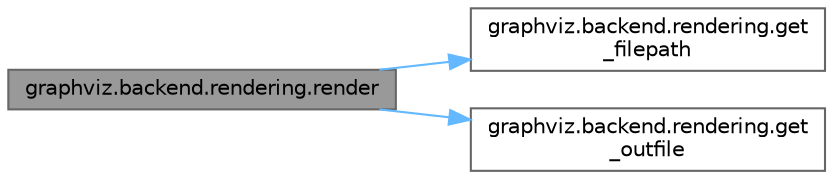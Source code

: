 digraph "graphviz.backend.rendering.render"
{
 // LATEX_PDF_SIZE
  bgcolor="transparent";
  edge [fontname=Helvetica,fontsize=10,labelfontname=Helvetica,labelfontsize=10];
  node [fontname=Helvetica,fontsize=10,shape=box,height=0.2,width=0.4];
  rankdir="LR";
  Node1 [id="Node000001",label="graphviz.backend.rendering.render",height=0.2,width=0.4,color="gray40", fillcolor="grey60", style="filled", fontcolor="black",tooltip=" "];
  Node1 -> Node2 [id="edge1_Node000001_Node000002",color="steelblue1",style="solid",tooltip=" "];
  Node2 [id="Node000002",label="graphviz.backend.rendering.get\l_filepath",height=0.2,width=0.4,color="grey40", fillcolor="white", style="filled",URL="$namespacegraphviz_1_1backend_1_1rendering.html#ac019e984f6041f6bdf2909077ac57f60",tooltip=" "];
  Node1 -> Node3 [id="edge2_Node000001_Node000003",color="steelblue1",style="solid",tooltip=" "];
  Node3 [id="Node000003",label="graphviz.backend.rendering.get\l_outfile",height=0.2,width=0.4,color="grey40", fillcolor="white", style="filled",URL="$namespacegraphviz_1_1backend_1_1rendering.html#aa90aa2e6040b468790141d2031c7a1d3",tooltip=" "];
}
